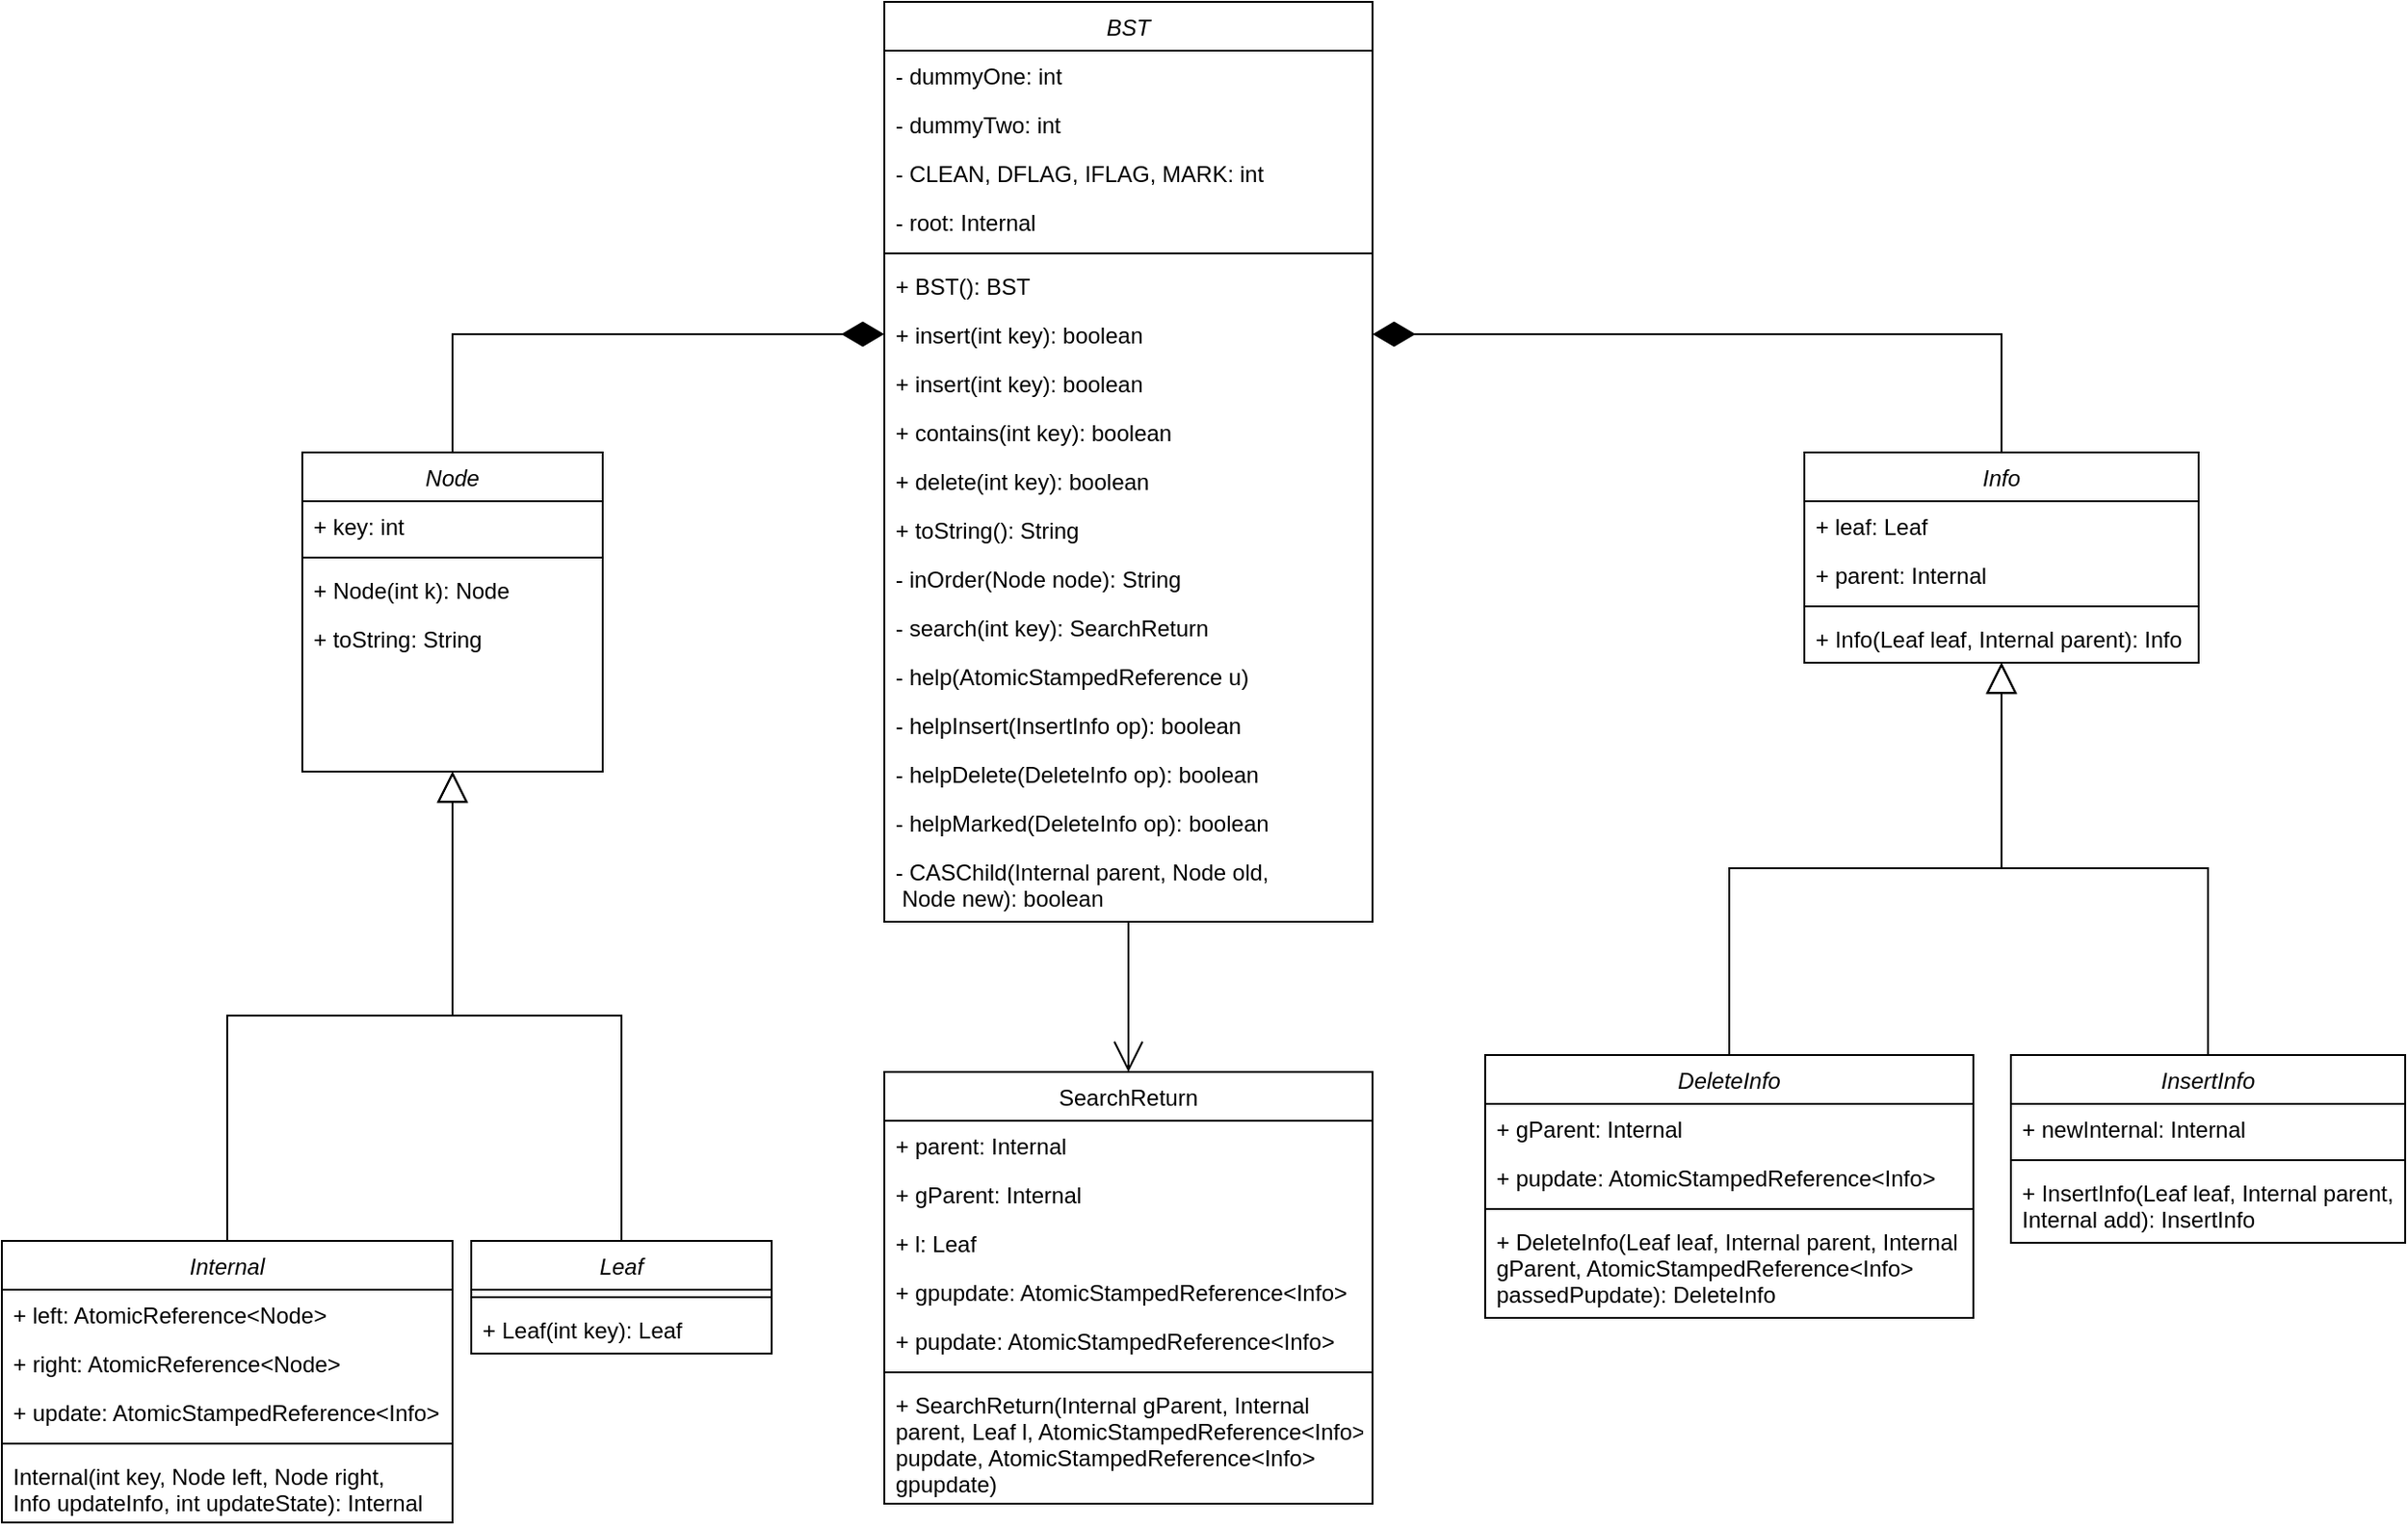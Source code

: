 <mxfile version="13.0.1" type="google"><diagram id="C5RBs43oDa-KdzZeNtuy" name="Page-1"><mxGraphModel dx="706" dy="931" grid="1" gridSize="10" guides="1" tooltips="1" connect="1" arrows="1" fold="1" page="1" pageScale="1" pageWidth="827" pageHeight="1169" math="0" shadow="0"><root><mxCell id="WIyWlLk6GJQsqaUBKTNV-0"/><mxCell id="WIyWlLk6GJQsqaUBKTNV-1" parent="WIyWlLk6GJQsqaUBKTNV-0"/><mxCell id="jHP8jyTob0pXY9uCPJ9z-99" style="edgeStyle=orthogonalEdgeStyle;rounded=0;orthogonalLoop=1;jettySize=auto;html=1;exitX=0.5;exitY=0;exitDx=0;exitDy=0;entryX=0.5;entryY=1;entryDx=0;entryDy=0;endArrow=block;endFill=0;endSize=14;" edge="1" parent="WIyWlLk6GJQsqaUBKTNV-1" source="jHP8jyTob0pXY9uCPJ9z-38" target="zkfFHV4jXpPFQw0GAbJ--0"><mxGeometry relative="1" as="geometry"/></mxCell><mxCell id="jHP8jyTob0pXY9uCPJ9z-100" style="edgeStyle=orthogonalEdgeStyle;rounded=0;orthogonalLoop=1;jettySize=auto;html=1;exitX=0.5;exitY=0;exitDx=0;exitDy=0;entryX=0.5;entryY=1;entryDx=0;entryDy=0;endArrow=block;endFill=0;endSize=14;" edge="1" parent="WIyWlLk6GJQsqaUBKTNV-1" source="jHP8jyTob0pXY9uCPJ9z-32" target="zkfFHV4jXpPFQw0GAbJ--0"><mxGeometry relative="1" as="geometry"/></mxCell><mxCell id="jHP8jyTob0pXY9uCPJ9z-96" style="edgeStyle=orthogonalEdgeStyle;rounded=0;orthogonalLoop=1;jettySize=auto;html=1;exitX=0.5;exitY=0;exitDx=0;exitDy=0;entryX=0.5;entryY=1;entryDx=0;entryDy=0;endArrow=block;endFill=0;endSize=14;" edge="1" parent="WIyWlLk6GJQsqaUBKTNV-1" source="jHP8jyTob0pXY9uCPJ9z-50" target="jHP8jyTob0pXY9uCPJ9z-56"><mxGeometry relative="1" as="geometry"/></mxCell><mxCell id="jHP8jyTob0pXY9uCPJ9z-97" style="edgeStyle=orthogonalEdgeStyle;rounded=0;orthogonalLoop=1;jettySize=auto;html=1;exitX=0.5;exitY=0;exitDx=0;exitDy=0;entryX=0.5;entryY=1;entryDx=0;entryDy=0;endArrow=block;endFill=0;endSize=14;" edge="1" parent="WIyWlLk6GJQsqaUBKTNV-1" source="jHP8jyTob0pXY9uCPJ9z-44" target="jHP8jyTob0pXY9uCPJ9z-56"><mxGeometry relative="1" as="geometry"><mxPoint x="1310" y="541" as="targetPoint"/></mxGeometry></mxCell><mxCell id="jHP8jyTob0pXY9uCPJ9z-112" style="edgeStyle=orthogonalEdgeStyle;rounded=0;orthogonalLoop=1;jettySize=auto;html=1;exitX=0.5;exitY=1;exitDx=0;exitDy=0;entryX=0.5;entryY=0;entryDx=0;entryDy=0;startArrow=none;startFill=0;startSize=20;endArrow=open;endFill=0;endSize=14;" edge="1" parent="WIyWlLk6GJQsqaUBKTNV-1" source="jHP8jyTob0pXY9uCPJ9z-62" target="jHP8jyTob0pXY9uCPJ9z-78"><mxGeometry relative="1" as="geometry"/></mxCell><mxCell id="jHP8jyTob0pXY9uCPJ9z-62" value="BST" style="swimlane;fontStyle=2;align=center;verticalAlign=top;childLayout=stackLayout;horizontal=1;startSize=26;horizontalStack=0;resizeParent=1;resizeLast=0;collapsible=1;marginBottom=0;rounded=0;shadow=0;strokeWidth=1;" vertex="1" parent="WIyWlLk6GJQsqaUBKTNV-1"><mxGeometry x="710" y="60" width="260" height="490" as="geometry"><mxRectangle x="230" y="140" width="160" height="26" as="alternateBounds"/></mxGeometry></mxCell><mxCell id="jHP8jyTob0pXY9uCPJ9z-63" value="- dummyOne: int" style="text;align=left;verticalAlign=top;spacingLeft=4;spacingRight=4;overflow=hidden;rotatable=0;points=[[0,0.5],[1,0.5]];portConstraint=eastwest;" vertex="1" parent="jHP8jyTob0pXY9uCPJ9z-62"><mxGeometry y="26" width="260" height="26" as="geometry"/></mxCell><mxCell id="jHP8jyTob0pXY9uCPJ9z-64" value="- dummyTwo: int" style="text;align=left;verticalAlign=top;spacingLeft=4;spacingRight=4;overflow=hidden;rotatable=0;points=[[0,0.5],[1,0.5]];portConstraint=eastwest;rounded=0;shadow=0;html=0;" vertex="1" parent="jHP8jyTob0pXY9uCPJ9z-62"><mxGeometry y="52" width="260" height="26" as="geometry"/></mxCell><mxCell id="jHP8jyTob0pXY9uCPJ9z-65" value="- CLEAN, DFLAG, IFLAG, MARK: int" style="text;align=left;verticalAlign=top;spacingLeft=4;spacingRight=4;overflow=hidden;rotatable=0;points=[[0,0.5],[1,0.5]];portConstraint=eastwest;rounded=0;shadow=0;html=0;" vertex="1" parent="jHP8jyTob0pXY9uCPJ9z-62"><mxGeometry y="78" width="260" height="26" as="geometry"/></mxCell><mxCell id="jHP8jyTob0pXY9uCPJ9z-67" value="- root: Internal" style="text;align=left;verticalAlign=top;spacingLeft=4;spacingRight=4;overflow=hidden;rotatable=0;points=[[0,0.5],[1,0.5]];portConstraint=eastwest;" vertex="1" parent="jHP8jyTob0pXY9uCPJ9z-62"><mxGeometry y="104" width="260" height="26" as="geometry"/></mxCell><mxCell id="jHP8jyTob0pXY9uCPJ9z-66" value="" style="line;html=1;strokeWidth=1;align=left;verticalAlign=middle;spacingTop=-1;spacingLeft=3;spacingRight=3;rotatable=0;labelPosition=right;points=[];portConstraint=eastwest;" vertex="1" parent="jHP8jyTob0pXY9uCPJ9z-62"><mxGeometry y="130" width="260" height="8" as="geometry"/></mxCell><mxCell id="jHP8jyTob0pXY9uCPJ9z-68" value="+ BST(): BST" style="text;align=left;verticalAlign=top;spacingLeft=4;spacingRight=4;overflow=hidden;rotatable=0;points=[[0,0.5],[1,0.5]];portConstraint=eastwest;rounded=0;shadow=0;html=0;" vertex="1" parent="jHP8jyTob0pXY9uCPJ9z-62"><mxGeometry y="138" width="260" height="26" as="geometry"/></mxCell><mxCell id="jHP8jyTob0pXY9uCPJ9z-69" value="+ insert(int key): boolean" style="text;align=left;verticalAlign=top;spacingLeft=4;spacingRight=4;overflow=hidden;rotatable=0;points=[[0,0.5],[1,0.5]];portConstraint=eastwest;rounded=0;shadow=0;html=0;" vertex="1" parent="jHP8jyTob0pXY9uCPJ9z-62"><mxGeometry y="164" width="260" height="26" as="geometry"/></mxCell><mxCell id="jHP8jyTob0pXY9uCPJ9z-71" value="+ insert(int key): boolean" style="text;align=left;verticalAlign=top;spacingLeft=4;spacingRight=4;overflow=hidden;rotatable=0;points=[[0,0.5],[1,0.5]];portConstraint=eastwest;rounded=0;shadow=0;html=0;" vertex="1" parent="jHP8jyTob0pXY9uCPJ9z-62"><mxGeometry y="190" width="260" height="26" as="geometry"/></mxCell><mxCell id="jHP8jyTob0pXY9uCPJ9z-72" value="+ contains(int key): boolean" style="text;align=left;verticalAlign=top;spacingLeft=4;spacingRight=4;overflow=hidden;rotatable=0;points=[[0,0.5],[1,0.5]];portConstraint=eastwest;rounded=0;shadow=0;html=0;" vertex="1" parent="jHP8jyTob0pXY9uCPJ9z-62"><mxGeometry y="216" width="260" height="26" as="geometry"/></mxCell><mxCell id="jHP8jyTob0pXY9uCPJ9z-73" value="+ delete(int key): boolean" style="text;align=left;verticalAlign=top;spacingLeft=4;spacingRight=4;overflow=hidden;rotatable=0;points=[[0,0.5],[1,0.5]];portConstraint=eastwest;rounded=0;shadow=0;html=0;" vertex="1" parent="jHP8jyTob0pXY9uCPJ9z-62"><mxGeometry y="242" width="260" height="26" as="geometry"/></mxCell><mxCell id="jHP8jyTob0pXY9uCPJ9z-74" value="+ toString(): String" style="text;align=left;verticalAlign=top;spacingLeft=4;spacingRight=4;overflow=hidden;rotatable=0;points=[[0,0.5],[1,0.5]];portConstraint=eastwest;rounded=0;shadow=0;html=0;" vertex="1" parent="jHP8jyTob0pXY9uCPJ9z-62"><mxGeometry y="268" width="260" height="26" as="geometry"/></mxCell><mxCell id="jHP8jyTob0pXY9uCPJ9z-75" value="- inOrder(Node node): String" style="text;align=left;verticalAlign=top;spacingLeft=4;spacingRight=4;overflow=hidden;rotatable=0;points=[[0,0.5],[1,0.5]];portConstraint=eastwest;rounded=0;shadow=0;html=0;" vertex="1" parent="jHP8jyTob0pXY9uCPJ9z-62"><mxGeometry y="294" width="260" height="26" as="geometry"/></mxCell><mxCell id="jHP8jyTob0pXY9uCPJ9z-76" value="- search(int key): SearchReturn" style="text;align=left;verticalAlign=top;spacingLeft=4;spacingRight=4;overflow=hidden;rotatable=0;points=[[0,0.5],[1,0.5]];portConstraint=eastwest;rounded=0;shadow=0;html=0;" vertex="1" parent="jHP8jyTob0pXY9uCPJ9z-62"><mxGeometry y="320" width="260" height="26" as="geometry"/></mxCell><mxCell id="jHP8jyTob0pXY9uCPJ9z-77" value="- help(AtomicStampedReference u)" style="text;align=left;verticalAlign=top;spacingLeft=4;spacingRight=4;overflow=hidden;rotatable=0;points=[[0,0.5],[1,0.5]];portConstraint=eastwest;rounded=0;shadow=0;html=0;" vertex="1" parent="jHP8jyTob0pXY9uCPJ9z-62"><mxGeometry y="346" width="260" height="26" as="geometry"/></mxCell><mxCell id="jHP8jyTob0pXY9uCPJ9z-82" value="- helpInsert(InsertInfo op): boolean" style="text;align=left;verticalAlign=top;spacingLeft=4;spacingRight=4;overflow=hidden;rotatable=0;points=[[0,0.5],[1,0.5]];portConstraint=eastwest;rounded=0;shadow=0;html=0;" vertex="1" parent="jHP8jyTob0pXY9uCPJ9z-62"><mxGeometry y="372" width="260" height="26" as="geometry"/></mxCell><mxCell id="jHP8jyTob0pXY9uCPJ9z-83" value="- helpDelete(DeleteInfo op): boolean" style="text;align=left;verticalAlign=top;spacingLeft=4;spacingRight=4;overflow=hidden;rotatable=0;points=[[0,0.5],[1,0.5]];portConstraint=eastwest;rounded=0;shadow=0;html=0;" vertex="1" parent="jHP8jyTob0pXY9uCPJ9z-62"><mxGeometry y="398" width="260" height="26" as="geometry"/></mxCell><mxCell id="jHP8jyTob0pXY9uCPJ9z-84" value="- helpMarked(DeleteInfo op): boolean" style="text;align=left;verticalAlign=top;spacingLeft=4;spacingRight=4;overflow=hidden;rotatable=0;points=[[0,0.5],[1,0.5]];portConstraint=eastwest;rounded=0;shadow=0;html=0;" vertex="1" parent="jHP8jyTob0pXY9uCPJ9z-62"><mxGeometry y="424" width="260" height="26" as="geometry"/></mxCell><mxCell id="jHP8jyTob0pXY9uCPJ9z-85" value="- CASChild(Internal parent, Node old,&#10; Node new): boolean" style="text;align=left;verticalAlign=top;spacingLeft=4;spacingRight=4;overflow=hidden;rotatable=0;points=[[0,0.5],[1,0.5]];portConstraint=eastwest;rounded=0;shadow=0;html=0;" vertex="1" parent="jHP8jyTob0pXY9uCPJ9z-62"><mxGeometry y="450" width="260" height="40" as="geometry"/></mxCell><mxCell id="jHP8jyTob0pXY9uCPJ9z-98" style="edgeStyle=orthogonalEdgeStyle;rounded=0;orthogonalLoop=1;jettySize=auto;html=1;exitX=1;exitY=0.5;exitDx=0;exitDy=0;entryX=0.5;entryY=0;entryDx=0;entryDy=0;endArrow=none;endFill=0;endSize=14;startSize=20;startArrow=diamondThin;startFill=1;" edge="1" parent="WIyWlLk6GJQsqaUBKTNV-1" source="jHP8jyTob0pXY9uCPJ9z-69" target="jHP8jyTob0pXY9uCPJ9z-56"><mxGeometry relative="1" as="geometry"/></mxCell><mxCell id="jHP8jyTob0pXY9uCPJ9z-102" style="edgeStyle=orthogonalEdgeStyle;rounded=0;orthogonalLoop=1;jettySize=auto;html=1;exitX=0;exitY=0.5;exitDx=0;exitDy=0;entryX=0.5;entryY=0;entryDx=0;entryDy=0;endArrow=none;endFill=0;endSize=14;startArrow=diamondThin;startFill=1;startSize=20;" edge="1" parent="WIyWlLk6GJQsqaUBKTNV-1" source="jHP8jyTob0pXY9uCPJ9z-69" target="zkfFHV4jXpPFQw0GAbJ--0"><mxGeometry relative="1" as="geometry"/></mxCell><mxCell id="zkfFHV4jXpPFQw0GAbJ--0" value="Node" style="swimlane;fontStyle=2;align=center;verticalAlign=top;childLayout=stackLayout;horizontal=1;startSize=26;horizontalStack=0;resizeParent=1;resizeLast=0;collapsible=1;marginBottom=0;rounded=0;shadow=0;strokeWidth=1;" parent="WIyWlLk6GJQsqaUBKTNV-1" vertex="1"><mxGeometry x="400" y="300" width="160" height="170" as="geometry"><mxRectangle x="230" y="140" width="160" height="26" as="alternateBounds"/></mxGeometry></mxCell><mxCell id="zkfFHV4jXpPFQw0GAbJ--1" value="+ key: int" style="text;align=left;verticalAlign=top;spacingLeft=4;spacingRight=4;overflow=hidden;rotatable=0;points=[[0,0.5],[1,0.5]];portConstraint=eastwest;" parent="zkfFHV4jXpPFQw0GAbJ--0" vertex="1"><mxGeometry y="26" width="160" height="26" as="geometry"/></mxCell><mxCell id="zkfFHV4jXpPFQw0GAbJ--4" value="" style="line;html=1;strokeWidth=1;align=left;verticalAlign=middle;spacingTop=-1;spacingLeft=3;spacingRight=3;rotatable=0;labelPosition=right;points=[];portConstraint=eastwest;" parent="zkfFHV4jXpPFQw0GAbJ--0" vertex="1"><mxGeometry y="52" width="160" height="8" as="geometry"/></mxCell><mxCell id="zkfFHV4jXpPFQw0GAbJ--5" value="+ Node(int k): Node" style="text;align=left;verticalAlign=top;spacingLeft=4;spacingRight=4;overflow=hidden;rotatable=0;points=[[0,0.5],[1,0.5]];portConstraint=eastwest;" parent="zkfFHV4jXpPFQw0GAbJ--0" vertex="1"><mxGeometry y="60" width="160" height="26" as="geometry"/></mxCell><mxCell id="jHP8jyTob0pXY9uCPJ9z-90" value="+ toString: String" style="text;align=left;verticalAlign=top;spacingLeft=4;spacingRight=4;overflow=hidden;rotatable=0;points=[[0,0.5],[1,0.5]];portConstraint=eastwest;" vertex="1" parent="zkfFHV4jXpPFQw0GAbJ--0"><mxGeometry y="86" width="160" height="26" as="geometry"/></mxCell><mxCell id="jHP8jyTob0pXY9uCPJ9z-38" value="Internal" style="swimlane;fontStyle=2;align=center;verticalAlign=top;childLayout=stackLayout;horizontal=1;startSize=26;horizontalStack=0;resizeParent=1;resizeLast=0;collapsible=1;marginBottom=0;rounded=0;shadow=0;strokeWidth=1;" vertex="1" parent="WIyWlLk6GJQsqaUBKTNV-1"><mxGeometry x="240" y="720" width="240" height="150" as="geometry"><mxRectangle x="230" y="140" width="160" height="26" as="alternateBounds"/></mxGeometry></mxCell><mxCell id="jHP8jyTob0pXY9uCPJ9z-39" value="+ left: AtomicReference&lt;Node&gt;" style="text;align=left;verticalAlign=top;spacingLeft=4;spacingRight=4;overflow=hidden;rotatable=0;points=[[0,0.5],[1,0.5]];portConstraint=eastwest;" vertex="1" parent="jHP8jyTob0pXY9uCPJ9z-38"><mxGeometry y="26" width="240" height="26" as="geometry"/></mxCell><mxCell id="jHP8jyTob0pXY9uCPJ9z-93" value="+ right: AtomicReference&lt;Node&gt;" style="text;align=left;verticalAlign=top;spacingLeft=4;spacingRight=4;overflow=hidden;rotatable=0;points=[[0,0.5],[1,0.5]];portConstraint=eastwest;" vertex="1" parent="jHP8jyTob0pXY9uCPJ9z-38"><mxGeometry y="52" width="240" height="26" as="geometry"/></mxCell><mxCell id="jHP8jyTob0pXY9uCPJ9z-40" value="+ update: AtomicStampedReference&lt;Info&gt;" style="text;align=left;verticalAlign=top;spacingLeft=4;spacingRight=4;overflow=hidden;rotatable=0;points=[[0,0.5],[1,0.5]];portConstraint=eastwest;rounded=0;shadow=0;html=0;" vertex="1" parent="jHP8jyTob0pXY9uCPJ9z-38"><mxGeometry y="78" width="240" height="26" as="geometry"/></mxCell><mxCell id="jHP8jyTob0pXY9uCPJ9z-42" value="" style="line;html=1;strokeWidth=1;align=left;verticalAlign=middle;spacingTop=-1;spacingLeft=3;spacingRight=3;rotatable=0;labelPosition=right;points=[];portConstraint=eastwest;" vertex="1" parent="jHP8jyTob0pXY9uCPJ9z-38"><mxGeometry y="104" width="240" height="8" as="geometry"/></mxCell><mxCell id="jHP8jyTob0pXY9uCPJ9z-43" value="Internal(int key, Node left, Node right, &#10;Info updateInfo, int updateState): Internal" style="text;align=left;verticalAlign=top;spacingLeft=4;spacingRight=4;overflow=hidden;rotatable=0;points=[[0,0.5],[1,0.5]];portConstraint=eastwest;" vertex="1" parent="jHP8jyTob0pXY9uCPJ9z-38"><mxGeometry y="112" width="240" height="38" as="geometry"/></mxCell><mxCell id="jHP8jyTob0pXY9uCPJ9z-32" value="Leaf" style="swimlane;fontStyle=2;align=center;verticalAlign=top;childLayout=stackLayout;horizontal=1;startSize=26;horizontalStack=0;resizeParent=1;resizeLast=0;collapsible=1;marginBottom=0;rounded=0;shadow=0;strokeWidth=1;" vertex="1" parent="WIyWlLk6GJQsqaUBKTNV-1"><mxGeometry x="490" y="720" width="160" height="60" as="geometry"><mxRectangle x="230" y="140" width="160" height="26" as="alternateBounds"/></mxGeometry></mxCell><mxCell id="jHP8jyTob0pXY9uCPJ9z-36" value="" style="line;html=1;strokeWidth=1;align=left;verticalAlign=middle;spacingTop=-1;spacingLeft=3;spacingRight=3;rotatable=0;labelPosition=right;points=[];portConstraint=eastwest;" vertex="1" parent="jHP8jyTob0pXY9uCPJ9z-32"><mxGeometry y="26" width="160" height="8" as="geometry"/></mxCell><mxCell id="jHP8jyTob0pXY9uCPJ9z-37" value="+ Leaf(int key): Leaf" style="text;align=left;verticalAlign=top;spacingLeft=4;spacingRight=4;overflow=hidden;rotatable=0;points=[[0,0.5],[1,0.5]];portConstraint=eastwest;" vertex="1" parent="jHP8jyTob0pXY9uCPJ9z-32"><mxGeometry y="34" width="160" height="26" as="geometry"/></mxCell><mxCell id="jHP8jyTob0pXY9uCPJ9z-50" value="DeleteInfo" style="swimlane;fontStyle=2;align=center;verticalAlign=top;childLayout=stackLayout;horizontal=1;startSize=26;horizontalStack=0;resizeParent=1;resizeLast=0;collapsible=1;marginBottom=0;rounded=0;shadow=0;strokeWidth=1;" vertex="1" parent="WIyWlLk6GJQsqaUBKTNV-1"><mxGeometry x="1030" y="621" width="260" height="140" as="geometry"><mxRectangle x="230" y="140" width="160" height="26" as="alternateBounds"/></mxGeometry></mxCell><mxCell id="jHP8jyTob0pXY9uCPJ9z-51" value="+ gParent: Internal" style="text;align=left;verticalAlign=top;spacingLeft=4;spacingRight=4;overflow=hidden;rotatable=0;points=[[0,0.5],[1,0.5]];portConstraint=eastwest;" vertex="1" parent="jHP8jyTob0pXY9uCPJ9z-50"><mxGeometry y="26" width="260" height="26" as="geometry"/></mxCell><mxCell id="jHP8jyTob0pXY9uCPJ9z-52" value="+ pupdate: AtomicStampedReference&lt;Info&gt;" style="text;align=left;verticalAlign=top;spacingLeft=4;spacingRight=4;overflow=hidden;rotatable=0;points=[[0,0.5],[1,0.5]];portConstraint=eastwest;rounded=0;shadow=0;html=0;" vertex="1" parent="jHP8jyTob0pXY9uCPJ9z-50"><mxGeometry y="52" width="260" height="26" as="geometry"/></mxCell><mxCell id="jHP8jyTob0pXY9uCPJ9z-54" value="" style="line;html=1;strokeWidth=1;align=left;verticalAlign=middle;spacingTop=-1;spacingLeft=3;spacingRight=3;rotatable=0;labelPosition=right;points=[];portConstraint=eastwest;" vertex="1" parent="jHP8jyTob0pXY9uCPJ9z-50"><mxGeometry y="78" width="260" height="8" as="geometry"/></mxCell><mxCell id="jHP8jyTob0pXY9uCPJ9z-55" value="+ DeleteInfo(Leaf leaf, Internal parent, Internal &#10;gParent, AtomicStampedReference&lt;Info&gt; &#10;passedPupdate): DeleteInfo" style="text;align=left;verticalAlign=top;spacingLeft=4;spacingRight=4;overflow=hidden;rotatable=0;points=[[0,0.5],[1,0.5]];portConstraint=eastwest;" vertex="1" parent="jHP8jyTob0pXY9uCPJ9z-50"><mxGeometry y="86" width="260" height="54" as="geometry"/></mxCell><mxCell id="jHP8jyTob0pXY9uCPJ9z-56" value="Info" style="swimlane;fontStyle=2;align=center;verticalAlign=top;childLayout=stackLayout;horizontal=1;startSize=26;horizontalStack=0;resizeParent=1;resizeLast=0;collapsible=1;marginBottom=0;rounded=0;shadow=0;strokeWidth=1;" vertex="1" parent="WIyWlLk6GJQsqaUBKTNV-1"><mxGeometry x="1200" y="300" width="210" height="112" as="geometry"><mxRectangle x="230" y="140" width="160" height="26" as="alternateBounds"/></mxGeometry></mxCell><mxCell id="jHP8jyTob0pXY9uCPJ9z-57" value="+ leaf: Leaf" style="text;align=left;verticalAlign=top;spacingLeft=4;spacingRight=4;overflow=hidden;rotatable=0;points=[[0,0.5],[1,0.5]];portConstraint=eastwest;" vertex="1" parent="jHP8jyTob0pXY9uCPJ9z-56"><mxGeometry y="26" width="210" height="26" as="geometry"/></mxCell><mxCell id="jHP8jyTob0pXY9uCPJ9z-58" value="+ parent: Internal" style="text;align=left;verticalAlign=top;spacingLeft=4;spacingRight=4;overflow=hidden;rotatable=0;points=[[0,0.5],[1,0.5]];portConstraint=eastwest;rounded=0;shadow=0;html=0;" vertex="1" parent="jHP8jyTob0pXY9uCPJ9z-56"><mxGeometry y="52" width="210" height="26" as="geometry"/></mxCell><mxCell id="jHP8jyTob0pXY9uCPJ9z-60" value="" style="line;html=1;strokeWidth=1;align=left;verticalAlign=middle;spacingTop=-1;spacingLeft=3;spacingRight=3;rotatable=0;labelPosition=right;points=[];portConstraint=eastwest;" vertex="1" parent="jHP8jyTob0pXY9uCPJ9z-56"><mxGeometry y="78" width="210" height="8" as="geometry"/></mxCell><mxCell id="jHP8jyTob0pXY9uCPJ9z-61" value="+ Info(Leaf leaf, Internal parent): Info" style="text;align=left;verticalAlign=top;spacingLeft=4;spacingRight=4;overflow=hidden;rotatable=0;points=[[0,0.5],[1,0.5]];portConstraint=eastwest;" vertex="1" parent="jHP8jyTob0pXY9uCPJ9z-56"><mxGeometry y="86" width="210" height="26" as="geometry"/></mxCell><mxCell id="jHP8jyTob0pXY9uCPJ9z-44" value="InsertInfo" style="swimlane;fontStyle=2;align=center;verticalAlign=top;childLayout=stackLayout;horizontal=1;startSize=26;horizontalStack=0;resizeParent=1;resizeLast=0;collapsible=1;marginBottom=0;rounded=0;shadow=0;strokeWidth=1;" vertex="1" parent="WIyWlLk6GJQsqaUBKTNV-1"><mxGeometry x="1310" y="621" width="210" height="100" as="geometry"><mxRectangle x="230" y="140" width="160" height="26" as="alternateBounds"/></mxGeometry></mxCell><mxCell id="jHP8jyTob0pXY9uCPJ9z-45" value="+ newInternal: Internal" style="text;align=left;verticalAlign=top;spacingLeft=4;spacingRight=4;overflow=hidden;rotatable=0;points=[[0,0.5],[1,0.5]];portConstraint=eastwest;" vertex="1" parent="jHP8jyTob0pXY9uCPJ9z-44"><mxGeometry y="26" width="210" height="26" as="geometry"/></mxCell><mxCell id="jHP8jyTob0pXY9uCPJ9z-48" value="" style="line;html=1;strokeWidth=1;align=left;verticalAlign=middle;spacingTop=-1;spacingLeft=3;spacingRight=3;rotatable=0;labelPosition=right;points=[];portConstraint=eastwest;" vertex="1" parent="jHP8jyTob0pXY9uCPJ9z-44"><mxGeometry y="52" width="210" height="8" as="geometry"/></mxCell><mxCell id="jHP8jyTob0pXY9uCPJ9z-49" value="+ InsertInfo(Leaf leaf, Internal parent, &#10;Internal add): InsertInfo" style="text;align=left;verticalAlign=top;spacingLeft=4;spacingRight=4;overflow=hidden;rotatable=0;points=[[0,0.5],[1,0.5]];portConstraint=eastwest;" vertex="1" parent="jHP8jyTob0pXY9uCPJ9z-44"><mxGeometry y="60" width="210" height="40" as="geometry"/></mxCell><mxCell id="jHP8jyTob0pXY9uCPJ9z-78" value="SearchReturn" style="swimlane;fontStyle=0;childLayout=stackLayout;horizontal=1;startSize=26;fillColor=none;horizontalStack=0;resizeParent=1;resizeParentMax=0;resizeLast=0;collapsible=1;marginBottom=0;" vertex="1" parent="WIyWlLk6GJQsqaUBKTNV-1"><mxGeometry x="710" y="630" width="260" height="230" as="geometry"/></mxCell><mxCell id="jHP8jyTob0pXY9uCPJ9z-79" value="+ parent: Internal" style="text;strokeColor=none;fillColor=none;align=left;verticalAlign=top;spacingLeft=4;spacingRight=4;overflow=hidden;rotatable=0;points=[[0,0.5],[1,0.5]];portConstraint=eastwest;" vertex="1" parent="jHP8jyTob0pXY9uCPJ9z-78"><mxGeometry y="26" width="260" height="26" as="geometry"/></mxCell><mxCell id="jHP8jyTob0pXY9uCPJ9z-80" value="+ gParent: Internal" style="text;strokeColor=none;fillColor=none;align=left;verticalAlign=top;spacingLeft=4;spacingRight=4;overflow=hidden;rotatable=0;points=[[0,0.5],[1,0.5]];portConstraint=eastwest;" vertex="1" parent="jHP8jyTob0pXY9uCPJ9z-78"><mxGeometry y="52" width="260" height="26" as="geometry"/></mxCell><mxCell id="jHP8jyTob0pXY9uCPJ9z-81" value="+ l: Leaf" style="text;strokeColor=none;fillColor=none;align=left;verticalAlign=top;spacingLeft=4;spacingRight=4;overflow=hidden;rotatable=0;points=[[0,0.5],[1,0.5]];portConstraint=eastwest;" vertex="1" parent="jHP8jyTob0pXY9uCPJ9z-78"><mxGeometry y="78" width="260" height="26" as="geometry"/></mxCell><mxCell id="jHP8jyTob0pXY9uCPJ9z-86" value="+ gpupdate: AtomicStampedReference&lt;Info&gt;" style="text;strokeColor=none;fillColor=none;align=left;verticalAlign=top;spacingLeft=4;spacingRight=4;overflow=hidden;rotatable=0;points=[[0,0.5],[1,0.5]];portConstraint=eastwest;" vertex="1" parent="jHP8jyTob0pXY9uCPJ9z-78"><mxGeometry y="104" width="260" height="26" as="geometry"/></mxCell><mxCell id="jHP8jyTob0pXY9uCPJ9z-89" value="+ pupdate: AtomicStampedReference&lt;Info&gt;" style="text;strokeColor=none;fillColor=none;align=left;verticalAlign=top;spacingLeft=4;spacingRight=4;overflow=hidden;rotatable=0;points=[[0,0.5],[1,0.5]];portConstraint=eastwest;" vertex="1" parent="jHP8jyTob0pXY9uCPJ9z-78"><mxGeometry y="130" width="260" height="26" as="geometry"/></mxCell><mxCell id="jHP8jyTob0pXY9uCPJ9z-88" value="" style="line;html=1;strokeWidth=1;align=left;verticalAlign=middle;spacingTop=-1;spacingLeft=3;spacingRight=3;rotatable=0;labelPosition=right;points=[];portConstraint=eastwest;" vertex="1" parent="jHP8jyTob0pXY9uCPJ9z-78"><mxGeometry y="156" width="260" height="8" as="geometry"/></mxCell><mxCell id="jHP8jyTob0pXY9uCPJ9z-87" value="+ SearchReturn(Internal gParent, Internal &#10;parent, Leaf l, AtomicStampedReference&lt;Info&gt; &#10;pupdate, AtomicStampedReference&lt;Info&gt; &#10;gpupdate)" style="text;strokeColor=none;fillColor=none;align=left;verticalAlign=top;spacingLeft=4;spacingRight=4;overflow=hidden;rotatable=0;points=[[0,0.5],[1,0.5]];portConstraint=eastwest;" vertex="1" parent="jHP8jyTob0pXY9uCPJ9z-78"><mxGeometry y="164" width="260" height="66" as="geometry"/></mxCell></root></mxGraphModel></diagram></mxfile>